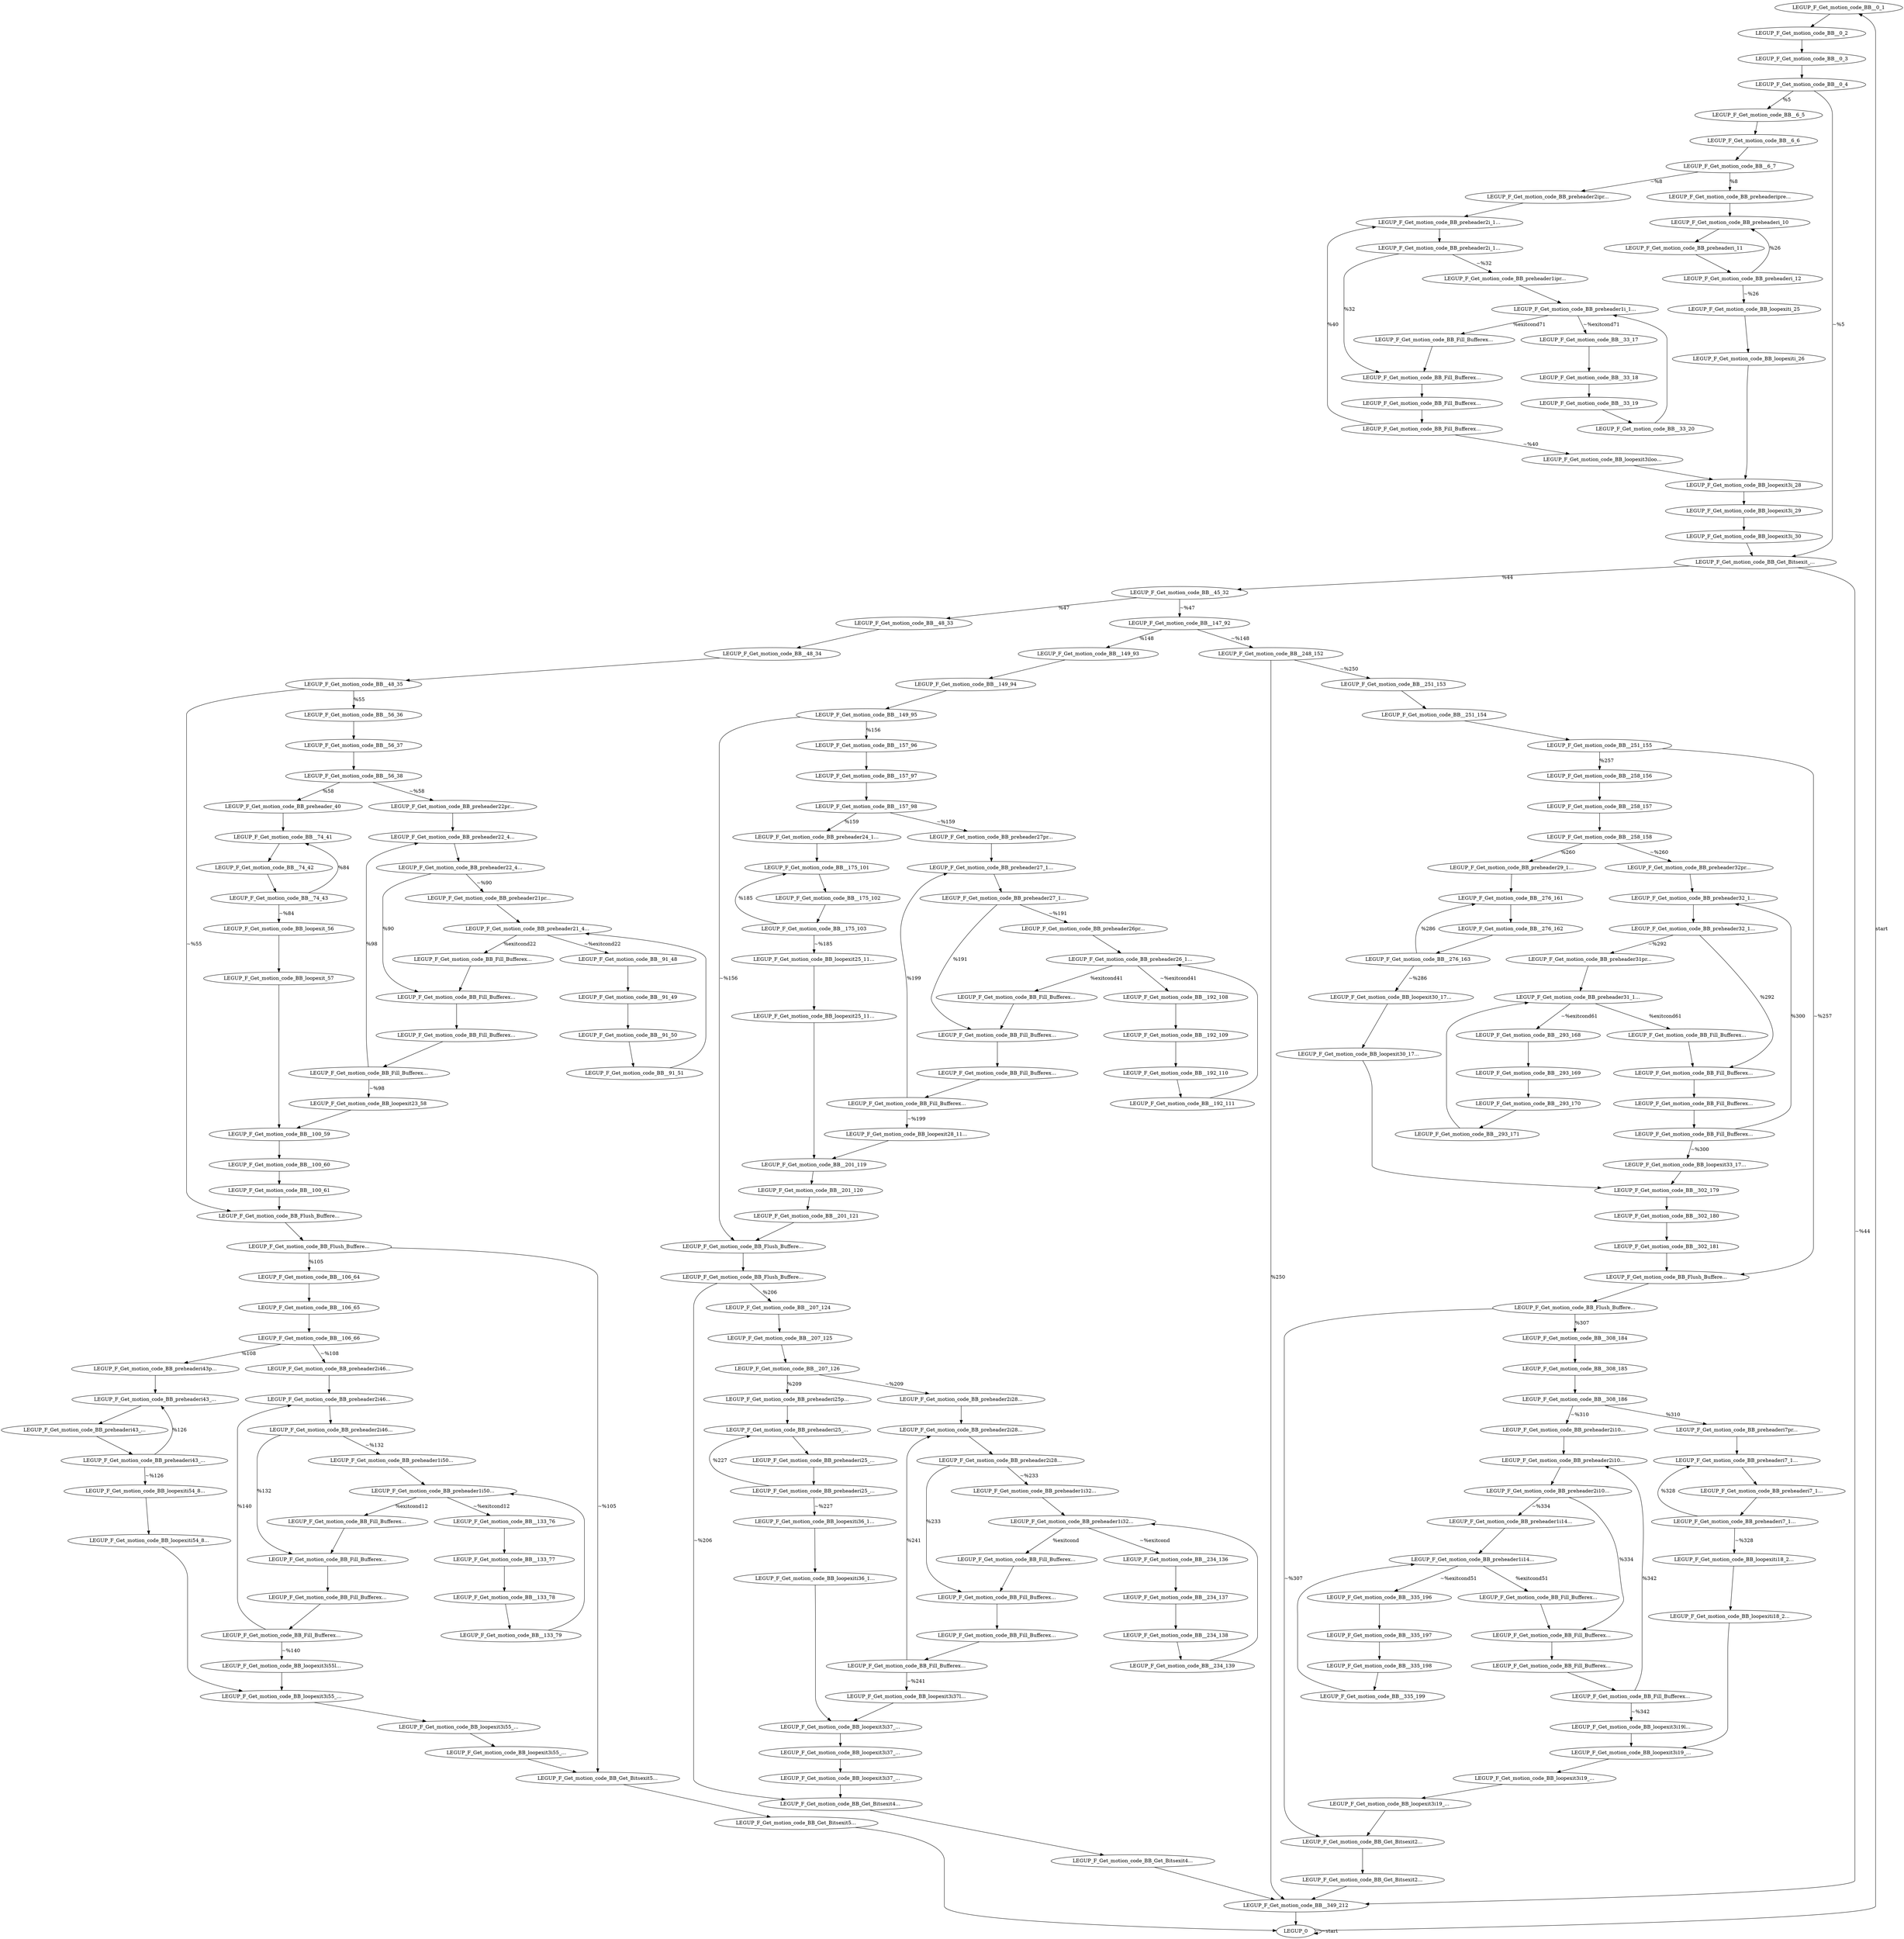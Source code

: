 digraph {
Node0x309ad50[label="LEGUP_F_Get_motion_code_BB__0_1"];
Node0x309abb0[label="LEGUP_0"];
Node0x309abb0 -> Node0x309ad50[label="start"];
Node0x309abb0 -> Node0x309abb0[label="~start"];
Node0x30e26f0[label="LEGUP_F_Get_motion_code_BB__0_2"];
Node0x309ad50 -> Node0x30e26f0;
Node0x30e2830[label="LEGUP_F_Get_motion_code_BB__0_3"];
Node0x30e26f0 -> Node0x30e2830;
Node0x30e2970[label="LEGUP_F_Get_motion_code_BB__0_4"];
Node0x30e2830 -> Node0x30e2970;
Node0x309aea0[label="LEGUP_F_Get_motion_code_BB__6_5"];
Node0x30e2970 -> Node0x309aea0[label="%5"];
Node0x30d9c70[label="LEGUP_F_Get_motion_code_BB_Get_Bitsexit_..."];
Node0x30e2970 -> Node0x30d9c70[label="~%5"];
Node0x30e4e50[label="LEGUP_F_Get_motion_code_BB__6_6"];
Node0x309aea0 -> Node0x30e4e50;
Node0x30e4f20[label="LEGUP_F_Get_motion_code_BB__6_7"];
Node0x30e4e50 -> Node0x30e4f20;
Node0x309b1a0[label="LEGUP_F_Get_motion_code_BB_preheaderipre..."];
Node0x30e4f20 -> Node0x309b1a0[label="%8"];
Node0x309b020[label="LEGUP_F_Get_motion_code_BB_preheader2ipr..."];
Node0x30e4f20 -> Node0x309b020[label="~%8"];
Node0x309b4a0[label="LEGUP_F_Get_motion_code_BB_preheader2i_1..."];
Node0x309b020 -> Node0x309b4a0;
Node0x309b320[label="LEGUP_F_Get_motion_code_BB_preheaderi_10"];
Node0x309b1a0 -> Node0x309b320;
Node0x30e4ff0[label="LEGUP_F_Get_motion_code_BB_preheaderi_11"];
Node0x309b320 -> Node0x30e4ff0;
Node0x30e50c0[label="LEGUP_F_Get_motion_code_BB_preheaderi_12"];
Node0x30e4ff0 -> Node0x30e50c0;
Node0x30e50c0 -> Node0x309b320[label="%26"];
Node0x30d97f0[label="LEGUP_F_Get_motion_code_BB_loopexiti_25"];
Node0x30e50c0 -> Node0x30d97f0[label="~%26"];
Node0x30e5370[label="LEGUP_F_Get_motion_code_BB_preheader2i_1..."];
Node0x309b4a0 -> Node0x30e5370;
Node0x30d9670[label="LEGUP_F_Get_motion_code_BB_Fill_Bufferex..."];
Node0x30e5370 -> Node0x30d9670[label="%32"];
Node0x309b620[label="LEGUP_F_Get_motion_code_BB_preheader1ipr..."];
Node0x30e5370 -> Node0x309b620[label="~%32"];
Node0x309b7a0[label="LEGUP_F_Get_motion_code_BB_preheader1i_1..."];
Node0x309b620 -> Node0x309b7a0;
Node0x30d94f0[label="LEGUP_F_Get_motion_code_BB_Fill_Bufferex..."];
Node0x309b7a0 -> Node0x30d94f0[label="%exitcond71"];
Node0x309b920[label="LEGUP_F_Get_motion_code_BB__33_17"];
Node0x309b7a0 -> Node0x309b920[label="~%exitcond71"];
Node0x30e5d60[label="LEGUP_F_Get_motion_code_BB__33_18"];
Node0x309b920 -> Node0x30e5d60;
Node0x30e5e30[label="LEGUP_F_Get_motion_code_BB__33_19"];
Node0x30e5d60 -> Node0x30e5e30;
Node0x30e5f00[label="LEGUP_F_Get_motion_code_BB__33_20"];
Node0x30e5e30 -> Node0x30e5f00;
Node0x30e5f00 -> Node0x309b7a0;
Node0x30d94f0 -> Node0x30d9670;
Node0x30e6260[label="LEGUP_F_Get_motion_code_BB_Fill_Bufferex..."];
Node0x30d9670 -> Node0x30e6260;
Node0x30e6330[label="LEGUP_F_Get_motion_code_BB_Fill_Bufferex..."];
Node0x30e6260 -> Node0x30e6330;
Node0x30e6330 -> Node0x309b4a0[label="%40"];
Node0x30d9970[label="LEGUP_F_Get_motion_code_BB_loopexit3iloo..."];
Node0x30e6330 -> Node0x30d9970[label="~%40"];
Node0x30e65e0[label="LEGUP_F_Get_motion_code_BB_loopexiti_26"];
Node0x30d97f0 -> Node0x30e65e0;
Node0x30d9af0[label="LEGUP_F_Get_motion_code_BB_loopexit3i_28"];
Node0x30e65e0 -> Node0x30d9af0;
Node0x30d9970 -> Node0x30d9af0;
Node0x30e6730[label="LEGUP_F_Get_motion_code_BB_loopexit3i_29"];
Node0x30d9af0 -> Node0x30e6730;
Node0x30e6800[label="LEGUP_F_Get_motion_code_BB_loopexit3i_30"];
Node0x30e6730 -> Node0x30e6800;
Node0x30e6800 -> Node0x30d9c70;
Node0x30d9df0[label="LEGUP_F_Get_motion_code_BB__45_32"];
Node0x30d9c70 -> Node0x30d9df0[label="%44"];
Node0x30e24f0[label="LEGUP_F_Get_motion_code_BB__349_212"];
Node0x30d9c70 -> Node0x30e24f0[label="~%44"];
Node0x30d9f70[label="LEGUP_F_Get_motion_code_BB__48_33"];
Node0x30d9df0 -> Node0x30d9f70[label="%47"];
Node0x30dcaf0[label="LEGUP_F_Get_motion_code_BB__147_92"];
Node0x30d9df0 -> Node0x30dcaf0[label="~%47"];
Node0x30e6ba0[label="LEGUP_F_Get_motion_code_BB__48_34"];
Node0x30d9f70 -> Node0x30e6ba0;
Node0x30e6c70[label="LEGUP_F_Get_motion_code_BB__48_35"];
Node0x30e6ba0 -> Node0x30e6c70;
Node0x30da0f0[label="LEGUP_F_Get_motion_code_BB__56_36"];
Node0x30e6c70 -> Node0x30da0f0[label="%55"];
Node0x30db470[label="LEGUP_F_Get_motion_code_BB_Flush_Buffere..."];
Node0x30e6c70 -> Node0x30db470[label="~%55"];
Node0x30e8980[label="LEGUP_F_Get_motion_code_BB__56_37"];
Node0x30da0f0 -> Node0x30e8980;
Node0x30e8a50[label="LEGUP_F_Get_motion_code_BB__56_38"];
Node0x30e8980 -> Node0x30e8a50;
Node0x30da3f0[label="LEGUP_F_Get_motion_code_BB_preheader_40"];
Node0x30e8a50 -> Node0x30da3f0[label="%58"];
Node0x30da270[label="LEGUP_F_Get_motion_code_BB_preheader22pr..."];
Node0x30e8a50 -> Node0x30da270[label="~%58"];
Node0x30da6f0[label="LEGUP_F_Get_motion_code_BB_preheader22_4..."];
Node0x30da270 -> Node0x30da6f0;
Node0x30da570[label="LEGUP_F_Get_motion_code_BB__74_41"];
Node0x30da3f0 -> Node0x30da570;
Node0x30e81d0[label="LEGUP_F_Get_motion_code_BB__74_42"];
Node0x30da570 -> Node0x30e81d0;
Node0x30e82a0[label="LEGUP_F_Get_motion_code_BB__74_43"];
Node0x30e81d0 -> Node0x30e82a0;
Node0x30e82a0 -> Node0x30da570[label="%84"];
Node0x30daff0[label="LEGUP_F_Get_motion_code_BB_loopexit_56"];
Node0x30e82a0 -> Node0x30daff0[label="~%84"];
Node0x30e8fc0[label="LEGUP_F_Get_motion_code_BB_preheader22_4..."];
Node0x30da6f0 -> Node0x30e8fc0;
Node0x30dae70[label="LEGUP_F_Get_motion_code_BB_Fill_Bufferex..."];
Node0x30e8fc0 -> Node0x30dae70[label="%90"];
Node0x30da870[label="LEGUP_F_Get_motion_code_BB_preheader21pr..."];
Node0x30e8fc0 -> Node0x30da870[label="~%90"];
Node0x30da9f0[label="LEGUP_F_Get_motion_code_BB_preheader21_4..."];
Node0x30da870 -> Node0x30da9f0;
Node0x30dacf0[label="LEGUP_F_Get_motion_code_BB_Fill_Bufferex..."];
Node0x30da9f0 -> Node0x30dacf0[label="%exitcond22"];
Node0x30dab70[label="LEGUP_F_Get_motion_code_BB__91_48"];
Node0x30da9f0 -> Node0x30dab70[label="~%exitcond22"];
Node0x30e3420[label="LEGUP_F_Get_motion_code_BB__91_49"];
Node0x30dab70 -> Node0x30e3420;
Node0x30e34f0[label="LEGUP_F_Get_motion_code_BB__91_50"];
Node0x30e3420 -> Node0x30e34f0;
Node0x30e35c0[label="LEGUP_F_Get_motion_code_BB__91_51"];
Node0x30e34f0 -> Node0x30e35c0;
Node0x30e35c0 -> Node0x30da9f0;
Node0x30dacf0 -> Node0x30dae70;
Node0x30e8b40[label="LEGUP_F_Get_motion_code_BB_Fill_Bufferex..."];
Node0x30dae70 -> Node0x30e8b40;
Node0x30e8c10[label="LEGUP_F_Get_motion_code_BB_Fill_Bufferex..."];
Node0x30e8b40 -> Node0x30e8c10;
Node0x30e8c10 -> Node0x30da6f0[label="%98"];
Node0x30db170[label="LEGUP_F_Get_motion_code_BB_loopexit23_58"];
Node0x30e8c10 -> Node0x30db170[label="~%98"];
Node0x30e3b80[label="LEGUP_F_Get_motion_code_BB_loopexit_57"];
Node0x30daff0 -> Node0x30e3b80;
Node0x30db2f0[label="LEGUP_F_Get_motion_code_BB__100_59"];
Node0x30e3b80 -> Node0x30db2f0;
Node0x30db170 -> Node0x30db2f0;
Node0x30e3cd0[label="LEGUP_F_Get_motion_code_BB__100_60"];
Node0x30db2f0 -> Node0x30e3cd0;
Node0x30e3da0[label="LEGUP_F_Get_motion_code_BB__100_61"];
Node0x30e3cd0 -> Node0x30e3da0;
Node0x30e3da0 -> Node0x30db470;
Node0x30e3fe0[label="LEGUP_F_Get_motion_code_BB_Flush_Buffere..."];
Node0x30db470 -> Node0x30e3fe0;
Node0x30db5f0[label="LEGUP_F_Get_motion_code_BB__106_64"];
Node0x30e3fe0 -> Node0x30db5f0[label="%105"];
Node0x30dc970[label="LEGUP_F_Get_motion_code_BB_Get_Bitsexit5..."];
Node0x30e3fe0 -> Node0x30dc970[label="~%105"];
Node0x30e4250[label="LEGUP_F_Get_motion_code_BB__106_65"];
Node0x30db5f0 -> Node0x30e4250;
Node0x30e4320[label="LEGUP_F_Get_motion_code_BB__106_66"];
Node0x30e4250 -> Node0x30e4320;
Node0x30db8f0[label="LEGUP_F_Get_motion_code_BB_preheaderi43p..."];
Node0x30e4320 -> Node0x30db8f0[label="%108"];
Node0x30db770[label="LEGUP_F_Get_motion_code_BB_preheader2i46..."];
Node0x30e4320 -> Node0x30db770[label="~%108"];
Node0x30dbbf0[label="LEGUP_F_Get_motion_code_BB_preheader2i46..."];
Node0x30db770 -> Node0x30dbbf0;
Node0x30dba70[label="LEGUP_F_Get_motion_code_BB_preheaderi43_..."];
Node0x30db8f0 -> Node0x30dba70;
Node0x30e4610[label="LEGUP_F_Get_motion_code_BB_preheaderi43_..."];
Node0x30dba70 -> Node0x30e4610;
Node0x30e46e0[label="LEGUP_F_Get_motion_code_BB_preheaderi43_..."];
Node0x30e4610 -> Node0x30e46e0;
Node0x30e46e0 -> Node0x30dba70[label="%126"];
Node0x30dc4f0[label="LEGUP_F_Get_motion_code_BB_loopexiti54_8..."];
Node0x30e46e0 -> Node0x30dc4f0[label="~%126"];
Node0x30e5a40[label="LEGUP_F_Get_motion_code_BB_preheader2i46..."];
Node0x30dbbf0 -> Node0x30e5a40;
Node0x30dc370[label="LEGUP_F_Get_motion_code_BB_Fill_Bufferex..."];
Node0x30e5a40 -> Node0x30dc370[label="%132"];
Node0x30dbd70[label="LEGUP_F_Get_motion_code_BB_preheader1i50..."];
Node0x30e5a40 -> Node0x30dbd70[label="~%132"];
Node0x30dbef0[label="LEGUP_F_Get_motion_code_BB_preheader1i50..."];
Node0x30dbd70 -> Node0x30dbef0;
Node0x30dc1f0[label="LEGUP_F_Get_motion_code_BB_Fill_Bufferex..."];
Node0x30dbef0 -> Node0x30dc1f0[label="%exitcond12"];
Node0x30dc070[label="LEGUP_F_Get_motion_code_BB__133_76"];
Node0x30dbef0 -> Node0x30dc070[label="~%exitcond12"];
Node0x30c3de0[label="LEGUP_F_Get_motion_code_BB__133_77"];
Node0x30dc070 -> Node0x30c3de0;
Node0x30c3eb0[label="LEGUP_F_Get_motion_code_BB__133_78"];
Node0x30c3de0 -> Node0x30c3eb0;
Node0x30c3f80[label="LEGUP_F_Get_motion_code_BB__133_79"];
Node0x30c3eb0 -> Node0x30c3f80;
Node0x30c3f80 -> Node0x30dbef0;
Node0x30dc1f0 -> Node0x30dc370;
Node0x30c4130[label="LEGUP_F_Get_motion_code_BB_Fill_Bufferex..."];
Node0x30dc370 -> Node0x30c4130;
Node0x30c4200[label="LEGUP_F_Get_motion_code_BB_Fill_Bufferex..."];
Node0x30c4130 -> Node0x30c4200;
Node0x30c4200 -> Node0x30dbbf0[label="%140"];
Node0x30dc670[label="LEGUP_F_Get_motion_code_BB_loopexit3i55l..."];
Node0x30c4200 -> Node0x30dc670[label="~%140"];
Node0x30c44f0[label="LEGUP_F_Get_motion_code_BB_loopexiti54_8..."];
Node0x30dc4f0 -> Node0x30c44f0;
Node0x30dc7f0[label="LEGUP_F_Get_motion_code_BB_loopexit3i55_..."];
Node0x30c44f0 -> Node0x30dc7f0;
Node0x30dc670 -> Node0x30dc7f0;
Node0x30c4640[label="LEGUP_F_Get_motion_code_BB_loopexit3i55_..."];
Node0x30dc7f0 -> Node0x30c4640;
Node0x30c4710[label="LEGUP_F_Get_motion_code_BB_loopexit3i55_..."];
Node0x30c4640 -> Node0x30c4710;
Node0x30c4710 -> Node0x30dc970;
Node0x30c4960[label="LEGUP_F_Get_motion_code_BB_Get_Bitsexit5..."];
Node0x30dc970 -> Node0x30c4960;
Node0x30c4960 -> Node0x309abb0;
Node0x30dcc70[label="LEGUP_F_Get_motion_code_BB__149_93"];
Node0x30dcaf0 -> Node0x30dcc70[label="%148"];
Node0x30df7f0[label="LEGUP_F_Get_motion_code_BB__248_152"];
Node0x30dcaf0 -> Node0x30df7f0[label="~%148"];
Node0x30e6f80[label="LEGUP_F_Get_motion_code_BB__149_94"];
Node0x30dcc70 -> Node0x30e6f80;
Node0x30e7050[label="LEGUP_F_Get_motion_code_BB__149_95"];
Node0x30e6f80 -> Node0x30e7050;
Node0x30dcdf0[label="LEGUP_F_Get_motion_code_BB__157_96"];
Node0x30e7050 -> Node0x30dcdf0[label="%156"];
Node0x30de170[label="LEGUP_F_Get_motion_code_BB_Flush_Buffere..."];
Node0x30e7050 -> Node0x30de170[label="~%156"];
Node0x30e7340[label="LEGUP_F_Get_motion_code_BB__157_97"];
Node0x30dcdf0 -> Node0x30e7340;
Node0x30e7410[label="LEGUP_F_Get_motion_code_BB__157_98"];
Node0x30e7340 -> Node0x30e7410;
Node0x30dd0f0[label="LEGUP_F_Get_motion_code_BB_preheader24_1..."];
Node0x30e7410 -> Node0x30dd0f0[label="%159"];
Node0x30dcf70[label="LEGUP_F_Get_motion_code_BB_preheader27pr..."];
Node0x30e7410 -> Node0x30dcf70[label="~%159"];
Node0x30dd3f0[label="LEGUP_F_Get_motion_code_BB_preheader27_1..."];
Node0x30dcf70 -> Node0x30dd3f0;
Node0x30dd270[label="LEGUP_F_Get_motion_code_BB__175_101"];
Node0x30dd0f0 -> Node0x30dd270;
Node0x30e77c0[label="LEGUP_F_Get_motion_code_BB__175_102"];
Node0x30dd270 -> Node0x30e77c0;
Node0x30e7890[label="LEGUP_F_Get_motion_code_BB__175_103"];
Node0x30e77c0 -> Node0x30e7890;
Node0x30e7890 -> Node0x30dd270[label="%185"];
Node0x30ddcf0[label="LEGUP_F_Get_motion_code_BB_loopexit25_11..."];
Node0x30e7890 -> Node0x30ddcf0[label="~%185"];
Node0x30e7c00[label="LEGUP_F_Get_motion_code_BB_preheader27_1..."];
Node0x30dd3f0 -> Node0x30e7c00;
Node0x30ddb70[label="LEGUP_F_Get_motion_code_BB_Fill_Bufferex..."];
Node0x30e7c00 -> Node0x30ddb70[label="%191"];
Node0x30dd570[label="LEGUP_F_Get_motion_code_BB_preheader26pr..."];
Node0x30e7c00 -> Node0x30dd570[label="~%191"];
Node0x30dd6f0[label="LEGUP_F_Get_motion_code_BB_preheader26_1..."];
Node0x30dd570 -> Node0x30dd6f0;
Node0x30dd9f0[label="LEGUP_F_Get_motion_code_BB_Fill_Bufferex..."];
Node0x30dd6f0 -> Node0x30dd9f0[label="%exitcond41"];
Node0x30dd870[label="LEGUP_F_Get_motion_code_BB__192_108"];
Node0x30dd6f0 -> Node0x30dd870[label="~%exitcond41"];
Node0x30c8b90[label="LEGUP_F_Get_motion_code_BB__192_109"];
Node0x30dd870 -> Node0x30c8b90;
Node0x30c8c60[label="LEGUP_F_Get_motion_code_BB__192_110"];
Node0x30c8b90 -> Node0x30c8c60;
Node0x30c8d30[label="LEGUP_F_Get_motion_code_BB__192_111"];
Node0x30c8c60 -> Node0x30c8d30;
Node0x30c8d30 -> Node0x30dd6f0;
Node0x30dd9f0 -> Node0x30ddb70;
Node0x30ca8d0[label="LEGUP_F_Get_motion_code_BB_Fill_Bufferex..."];
Node0x30ddb70 -> Node0x30ca8d0;
Node0x30ca9a0[label="LEGUP_F_Get_motion_code_BB_Fill_Bufferex..."];
Node0x30ca8d0 -> Node0x30ca9a0;
Node0x30ca9a0 -> Node0x30dd3f0[label="%199"];
Node0x30dde70[label="LEGUP_F_Get_motion_code_BB_loopexit28_11..."];
Node0x30ca9a0 -> Node0x30dde70[label="~%199"];
Node0x30e2d80[label="LEGUP_F_Get_motion_code_BB_loopexit25_11..."];
Node0x30ddcf0 -> Node0x30e2d80;
Node0x30ddff0[label="LEGUP_F_Get_motion_code_BB__201_119"];
Node0x30e2d80 -> Node0x30ddff0;
Node0x30dde70 -> Node0x30ddff0;
Node0x30c9210[label="LEGUP_F_Get_motion_code_BB__201_120"];
Node0x30ddff0 -> Node0x30c9210;
Node0x30c92e0[label="LEGUP_F_Get_motion_code_BB__201_121"];
Node0x30c9210 -> Node0x30c92e0;
Node0x30c92e0 -> Node0x30de170;
Node0x30c9590[label="LEGUP_F_Get_motion_code_BB_Flush_Buffere..."];
Node0x30de170 -> Node0x30c9590;
Node0x30de2f0[label="LEGUP_F_Get_motion_code_BB__207_124"];
Node0x30c9590 -> Node0x30de2f0[label="%206"];
Node0x30df670[label="LEGUP_F_Get_motion_code_BB_Get_Bitsexit4..."];
Node0x30c9590 -> Node0x30df670[label="~%206"];
Node0x30c9800[label="LEGUP_F_Get_motion_code_BB__207_125"];
Node0x30de2f0 -> Node0x30c9800;
Node0x30c98d0[label="LEGUP_F_Get_motion_code_BB__207_126"];
Node0x30c9800 -> Node0x30c98d0;
Node0x30de5f0[label="LEGUP_F_Get_motion_code_BB_preheaderi25p..."];
Node0x30c98d0 -> Node0x30de5f0[label="%209"];
Node0x30de470[label="LEGUP_F_Get_motion_code_BB_preheader2i28..."];
Node0x30c98d0 -> Node0x30de470[label="~%209"];
Node0x30de8f0[label="LEGUP_F_Get_motion_code_BB_preheader2i28..."];
Node0x30de470 -> Node0x30de8f0;
Node0x30de770[label="LEGUP_F_Get_motion_code_BB_preheaderi25_..."];
Node0x30de5f0 -> Node0x30de770;
Node0x30c9b80[label="LEGUP_F_Get_motion_code_BB_preheaderi25_..."];
Node0x30de770 -> Node0x30c9b80;
Node0x30c9c50[label="LEGUP_F_Get_motion_code_BB_preheaderi25_..."];
Node0x30c9b80 -> Node0x30c9c50;
Node0x30c9c50 -> Node0x30de770[label="%227"];
Node0x30df1f0[label="LEGUP_F_Get_motion_code_BB_loopexiti36_1..."];
Node0x30c9c50 -> Node0x30df1f0[label="~%227"];
Node0x30c9f80[label="LEGUP_F_Get_motion_code_BB_preheader2i28..."];
Node0x30de8f0 -> Node0x30c9f80;
Node0x30df070[label="LEGUP_F_Get_motion_code_BB_Fill_Bufferex..."];
Node0x30c9f80 -> Node0x30df070[label="%233"];
Node0x30dea70[label="LEGUP_F_Get_motion_code_BB_preheader1i32..."];
Node0x30c9f80 -> Node0x30dea70[label="~%233"];
Node0x30debf0[label="LEGUP_F_Get_motion_code_BB_preheader1i32..."];
Node0x30dea70 -> Node0x30debf0;
Node0x30deef0[label="LEGUP_F_Get_motion_code_BB_Fill_Bufferex..."];
Node0x30debf0 -> Node0x30deef0[label="%exitcond"];
Node0x30ded70[label="LEGUP_F_Get_motion_code_BB__234_136"];
Node0x30debf0 -> Node0x30ded70[label="~%exitcond"];
Node0x30ca290[label="LEGUP_F_Get_motion_code_BB__234_137"];
Node0x30ded70 -> Node0x30ca290;
Node0x30ca360[label="LEGUP_F_Get_motion_code_BB__234_138"];
Node0x30ca290 -> Node0x30ca360;
Node0x30ca430[label="LEGUP_F_Get_motion_code_BB__234_139"];
Node0x30ca360 -> Node0x30ca430;
Node0x30ca430 -> Node0x30debf0;
Node0x30deef0 -> Node0x30df070;
Node0x30ca620[label="LEGUP_F_Get_motion_code_BB_Fill_Bufferex..."];
Node0x30df070 -> Node0x30ca620;
Node0x30ca720[label="LEGUP_F_Get_motion_code_BB_Fill_Bufferex..."];
Node0x30ca620 -> Node0x30ca720;
Node0x30ca720 -> Node0x30de8f0[label="%241"];
Node0x30df370[label="LEGUP_F_Get_motion_code_BB_loopexit3i37l..."];
Node0x30ca720 -> Node0x30df370[label="~%241"];
Node0x30c4cd0[label="LEGUP_F_Get_motion_code_BB_loopexiti36_1..."];
Node0x30df1f0 -> Node0x30c4cd0;
Node0x30df4f0[label="LEGUP_F_Get_motion_code_BB_loopexit3i37_..."];
Node0x30c4cd0 -> Node0x30df4f0;
Node0x30df370 -> Node0x30df4f0;
Node0x30c4e20[label="LEGUP_F_Get_motion_code_BB_loopexit3i37_..."];
Node0x30df4f0 -> Node0x30c4e20;
Node0x30c4ef0[label="LEGUP_F_Get_motion_code_BB_loopexit3i37_..."];
Node0x30c4e20 -> Node0x30c4ef0;
Node0x30c4ef0 -> Node0x30df670;
Node0x30c5140[label="LEGUP_F_Get_motion_code_BB_Get_Bitsexit4..."];
Node0x30df670 -> Node0x30c5140;
Node0x30c5140 -> Node0x30e24f0;
Node0x30df7f0 -> Node0x30e24f0[label="%250"];
Node0x30df970[label="LEGUP_F_Get_motion_code_BB__251_153"];
Node0x30df7f0 -> Node0x30df970[label="~%250"];
Node0x30c6da0[label="LEGUP_F_Get_motion_code_BB__251_154"];
Node0x30df970 -> Node0x30c6da0;
Node0x30c6e70[label="LEGUP_F_Get_motion_code_BB__251_155"];
Node0x30c6da0 -> Node0x30c6e70;
Node0x30dfaf0[label="LEGUP_F_Get_motion_code_BB__258_156"];
Node0x30c6e70 -> Node0x30dfaf0[label="%257"];
Node0x30e0e70[label="LEGUP_F_Get_motion_code_BB_Flush_Buffere..."];
Node0x30c6e70 -> Node0x30e0e70[label="~%257"];
Node0x30e8770[label="LEGUP_F_Get_motion_code_BB__258_157"];
Node0x30dfaf0 -> Node0x30e8770;
Node0x30c5600[label="LEGUP_F_Get_motion_code_BB__258_158"];
Node0x30e8770 -> Node0x30c5600;
Node0x30dfdf0[label="LEGUP_F_Get_motion_code_BB_preheader29_1..."];
Node0x30c5600 -> Node0x30dfdf0[label="%260"];
Node0x30dfc70[label="LEGUP_F_Get_motion_code_BB_preheader32pr..."];
Node0x30c5600 -> Node0x30dfc70[label="~%260"];
Node0x30e00f0[label="LEGUP_F_Get_motion_code_BB_preheader32_1..."];
Node0x30dfc70 -> Node0x30e00f0;
Node0x30dff70[label="LEGUP_F_Get_motion_code_BB__276_161"];
Node0x30dfdf0 -> Node0x30dff70;
Node0x30e7200[label="LEGUP_F_Get_motion_code_BB__276_162"];
Node0x30dff70 -> Node0x30e7200;
Node0x30e8590[label="LEGUP_F_Get_motion_code_BB__276_163"];
Node0x30e7200 -> Node0x30e8590;
Node0x30e8590 -> Node0x30dff70[label="%286"];
Node0x30e09f0[label="LEGUP_F_Get_motion_code_BB_loopexit30_17..."];
Node0x30e8590 -> Node0x30e09f0[label="~%286"];
Node0x30c5da0[label="LEGUP_F_Get_motion_code_BB_preheader32_1..."];
Node0x30e00f0 -> Node0x30c5da0;
Node0x30e0870[label="LEGUP_F_Get_motion_code_BB_Fill_Bufferex..."];
Node0x30c5da0 -> Node0x30e0870[label="%292"];
Node0x30e0270[label="LEGUP_F_Get_motion_code_BB_preheader31pr..."];
Node0x30c5da0 -> Node0x30e0270[label="~%292"];
Node0x30e03f0[label="LEGUP_F_Get_motion_code_BB_preheader31_1..."];
Node0x30e0270 -> Node0x30e03f0;
Node0x30e06f0[label="LEGUP_F_Get_motion_code_BB_Fill_Bufferex..."];
Node0x30e03f0 -> Node0x30e06f0[label="%exitcond61"];
Node0x30e0570[label="LEGUP_F_Get_motion_code_BB__293_168"];
Node0x30e03f0 -> Node0x30e0570[label="~%exitcond61"];
Node0x30c6140[label="LEGUP_F_Get_motion_code_BB__293_169"];
Node0x30e0570 -> Node0x30c6140;
Node0x30c6210[label="LEGUP_F_Get_motion_code_BB__293_170"];
Node0x30c6140 -> Node0x30c6210;
Node0x30c62e0[label="LEGUP_F_Get_motion_code_BB__293_171"];
Node0x30c6210 -> Node0x30c62e0;
Node0x30c62e0 -> Node0x30e03f0;
Node0x30e06f0 -> Node0x30e0870;
Node0x30c6410[label="LEGUP_F_Get_motion_code_BB_Fill_Bufferex..."];
Node0x30e0870 -> Node0x30c6410;
Node0x30c6510[label="LEGUP_F_Get_motion_code_BB_Fill_Bufferex..."];
Node0x30c6410 -> Node0x30c6510;
Node0x30c6510 -> Node0x30e00f0[label="%300"];
Node0x30e0b70[label="LEGUP_F_Get_motion_code_BB_loopexit33_17..."];
Node0x30c6510 -> Node0x30e0b70[label="~%300"];
Node0x30c6830[label="LEGUP_F_Get_motion_code_BB_loopexit30_17..."];
Node0x30e09f0 -> Node0x30c6830;
Node0x30e0cf0[label="LEGUP_F_Get_motion_code_BB__302_179"];
Node0x30c6830 -> Node0x30e0cf0;
Node0x30e0b70 -> Node0x30e0cf0;
Node0x30c6980[label="LEGUP_F_Get_motion_code_BB__302_180"];
Node0x30e0cf0 -> Node0x30c6980;
Node0x30c6a50[label="LEGUP_F_Get_motion_code_BB__302_181"];
Node0x30c6980 -> Node0x30c6a50;
Node0x30c6a50 -> Node0x30e0e70;
Node0x30c6f80[label="LEGUP_F_Get_motion_code_BB_Flush_Buffere..."];
Node0x30e0e70 -> Node0x30c6f80;
Node0x30e0ff0[label="LEGUP_F_Get_motion_code_BB__308_184"];
Node0x30c6f80 -> Node0x30e0ff0[label="%307"];
Node0x30e2370[label="LEGUP_F_Get_motion_code_BB_Get_Bitsexit2..."];
Node0x30c6f80 -> Node0x30e2370[label="~%307"];
Node0x30c71c0[label="LEGUP_F_Get_motion_code_BB__308_185"];
Node0x30e0ff0 -> Node0x30c71c0;
Node0x30c7290[label="LEGUP_F_Get_motion_code_BB__308_186"];
Node0x30c71c0 -> Node0x30c7290;
Node0x30e12f0[label="LEGUP_F_Get_motion_code_BB_preheaderi7pr..."];
Node0x30c7290 -> Node0x30e12f0[label="%310"];
Node0x30e1170[label="LEGUP_F_Get_motion_code_BB_preheader2i10..."];
Node0x30c7290 -> Node0x30e1170[label="~%310"];
Node0x30e15f0[label="LEGUP_F_Get_motion_code_BB_preheader2i10..."];
Node0x30e1170 -> Node0x30e15f0;
Node0x30e1470[label="LEGUP_F_Get_motion_code_BB_preheaderi7_1..."];
Node0x30e12f0 -> Node0x30e1470;
Node0x30c66b0[label="LEGUP_F_Get_motion_code_BB_preheaderi7_1..."];
Node0x30e1470 -> Node0x30c66b0;
Node0x30e6080[label="LEGUP_F_Get_motion_code_BB_preheaderi7_1..."];
Node0x30c66b0 -> Node0x30e6080;
Node0x30e6080 -> Node0x30e1470[label="%328"];
Node0x30e1ef0[label="LEGUP_F_Get_motion_code_BB_loopexiti18_2..."];
Node0x30e6080 -> Node0x30e1ef0[label="~%328"];
Node0x30c7970[label="LEGUP_F_Get_motion_code_BB_preheader2i10..."];
Node0x30e15f0 -> Node0x30c7970;
Node0x30e1d70[label="LEGUP_F_Get_motion_code_BB_Fill_Bufferex..."];
Node0x30c7970 -> Node0x30e1d70[label="%334"];
Node0x30e1770[label="LEGUP_F_Get_motion_code_BB_preheader1i14..."];
Node0x30c7970 -> Node0x30e1770[label="~%334"];
Node0x30e18f0[label="LEGUP_F_Get_motion_code_BB_preheader1i14..."];
Node0x30e1770 -> Node0x30e18f0;
Node0x30e1bf0[label="LEGUP_F_Get_motion_code_BB_Fill_Bufferex..."];
Node0x30e18f0 -> Node0x30e1bf0[label="%exitcond51"];
Node0x30e1a70[label="LEGUP_F_Get_motion_code_BB__335_196"];
Node0x30e18f0 -> Node0x30e1a70[label="~%exitcond51"];
Node0x30c7c90[label="LEGUP_F_Get_motion_code_BB__335_197"];
Node0x30e1a70 -> Node0x30c7c90;
Node0x30c7d60[label="LEGUP_F_Get_motion_code_BB__335_198"];
Node0x30c7c90 -> Node0x30c7d60;
Node0x30c7e30[label="LEGUP_F_Get_motion_code_BB__335_199"];
Node0x30c7d60 -> Node0x30c7e30;
Node0x30c7e30 -> Node0x30e18f0;
Node0x30e1bf0 -> Node0x30e1d70;
Node0x30c7fe0[label="LEGUP_F_Get_motion_code_BB_Fill_Bufferex..."];
Node0x30e1d70 -> Node0x30c7fe0;
Node0x30c80e0[label="LEGUP_F_Get_motion_code_BB_Fill_Bufferex..."];
Node0x30c7fe0 -> Node0x30c80e0;
Node0x30c80e0 -> Node0x30e15f0[label="%342"];
Node0x30e2070[label="LEGUP_F_Get_motion_code_BB_loopexit3i19l..."];
Node0x30c80e0 -> Node0x30e2070[label="~%342"];
Node0x30c8400[label="LEGUP_F_Get_motion_code_BB_loopexiti18_2..."];
Node0x30e1ef0 -> Node0x30c8400;
Node0x30e21f0[label="LEGUP_F_Get_motion_code_BB_loopexit3i19_..."];
Node0x30c8400 -> Node0x30e21f0;
Node0x30e2070 -> Node0x30e21f0;
Node0x30c8550[label="LEGUP_F_Get_motion_code_BB_loopexit3i19_..."];
Node0x30e21f0 -> Node0x30c8550;
Node0x30c8620[label="LEGUP_F_Get_motion_code_BB_loopexit3i19_..."];
Node0x30c8550 -> Node0x30c8620;
Node0x30c8620 -> Node0x30e2370;
Node0x30c8870[label="LEGUP_F_Get_motion_code_BB_Get_Bitsexit2..."];
Node0x30e2370 -> Node0x30c8870;
Node0x30c8870 -> Node0x30e24f0;
Node0x30e24f0 -> Node0x309abb0;
}
